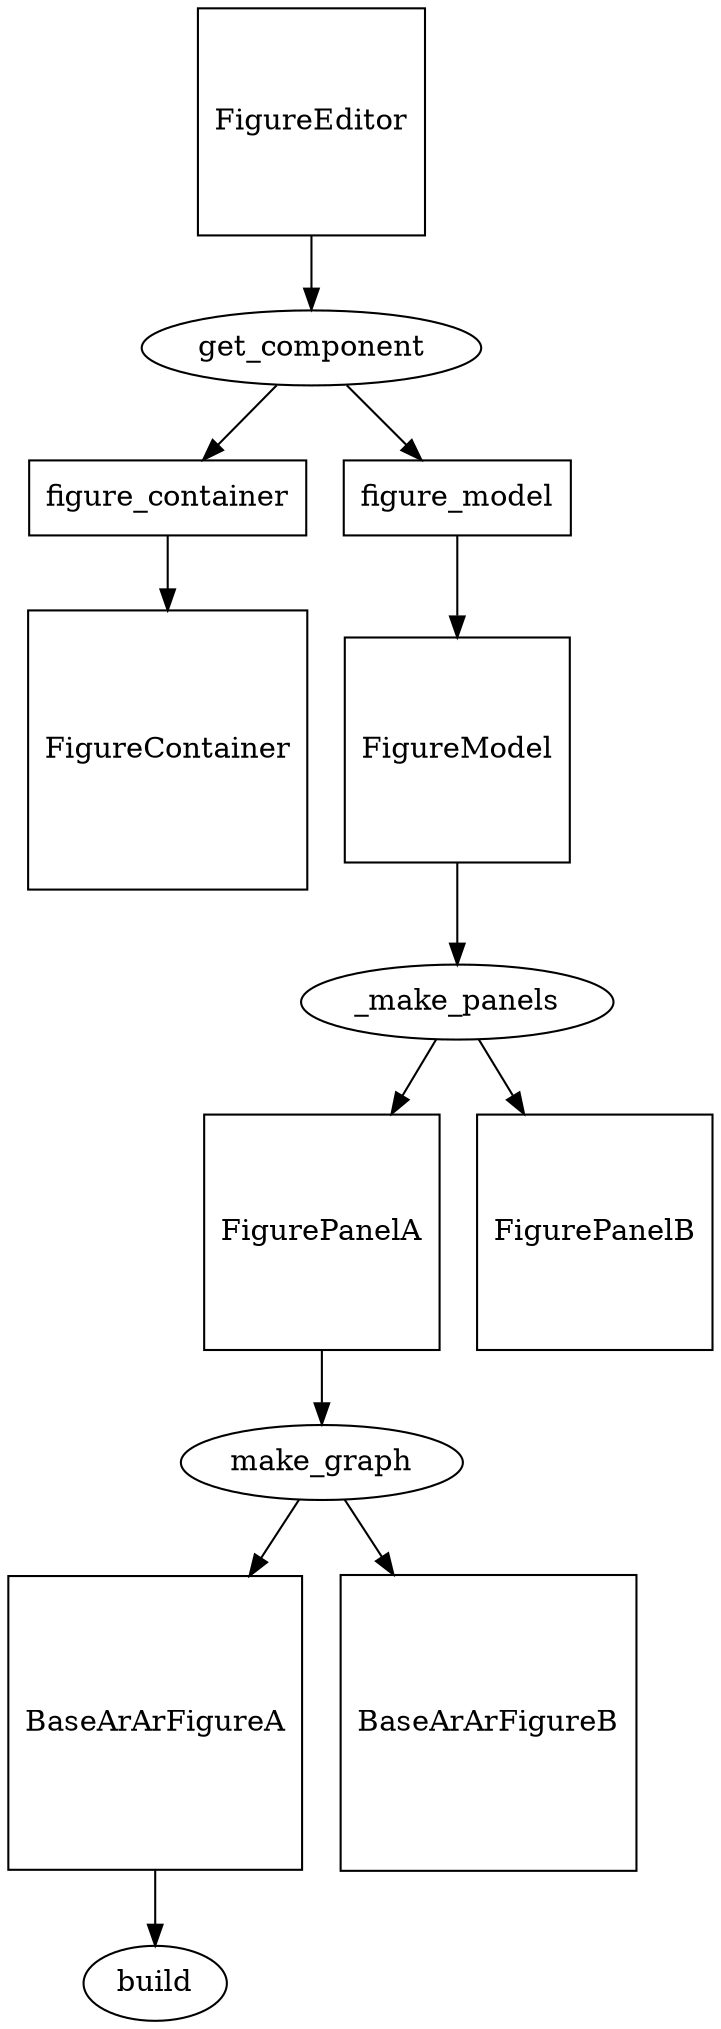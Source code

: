 digraph G{
node [shape=square]; FigureEditor; FigureModel;
     FigureContainer; FigurePanelA; FigurePanelB; BaseArArFigureA; BaseArArFigureB;
node [shape=rect]; figure_container; figure_model;
node [shape=oval]; get_component; _make_panels; make_graph; build;

FigureEditor -> get_component;
get_component ->figure_container -> FigureContainer;
get_component ->figure_model -> FigureModel;
FigureModel -> _make_panels -> FigurePanelA;
_make_panels -> FigurePanelB;
FigurePanelA -> make_graph -> BaseArArFigureA -> build;
make_graph -> BaseArArFigureB;
}